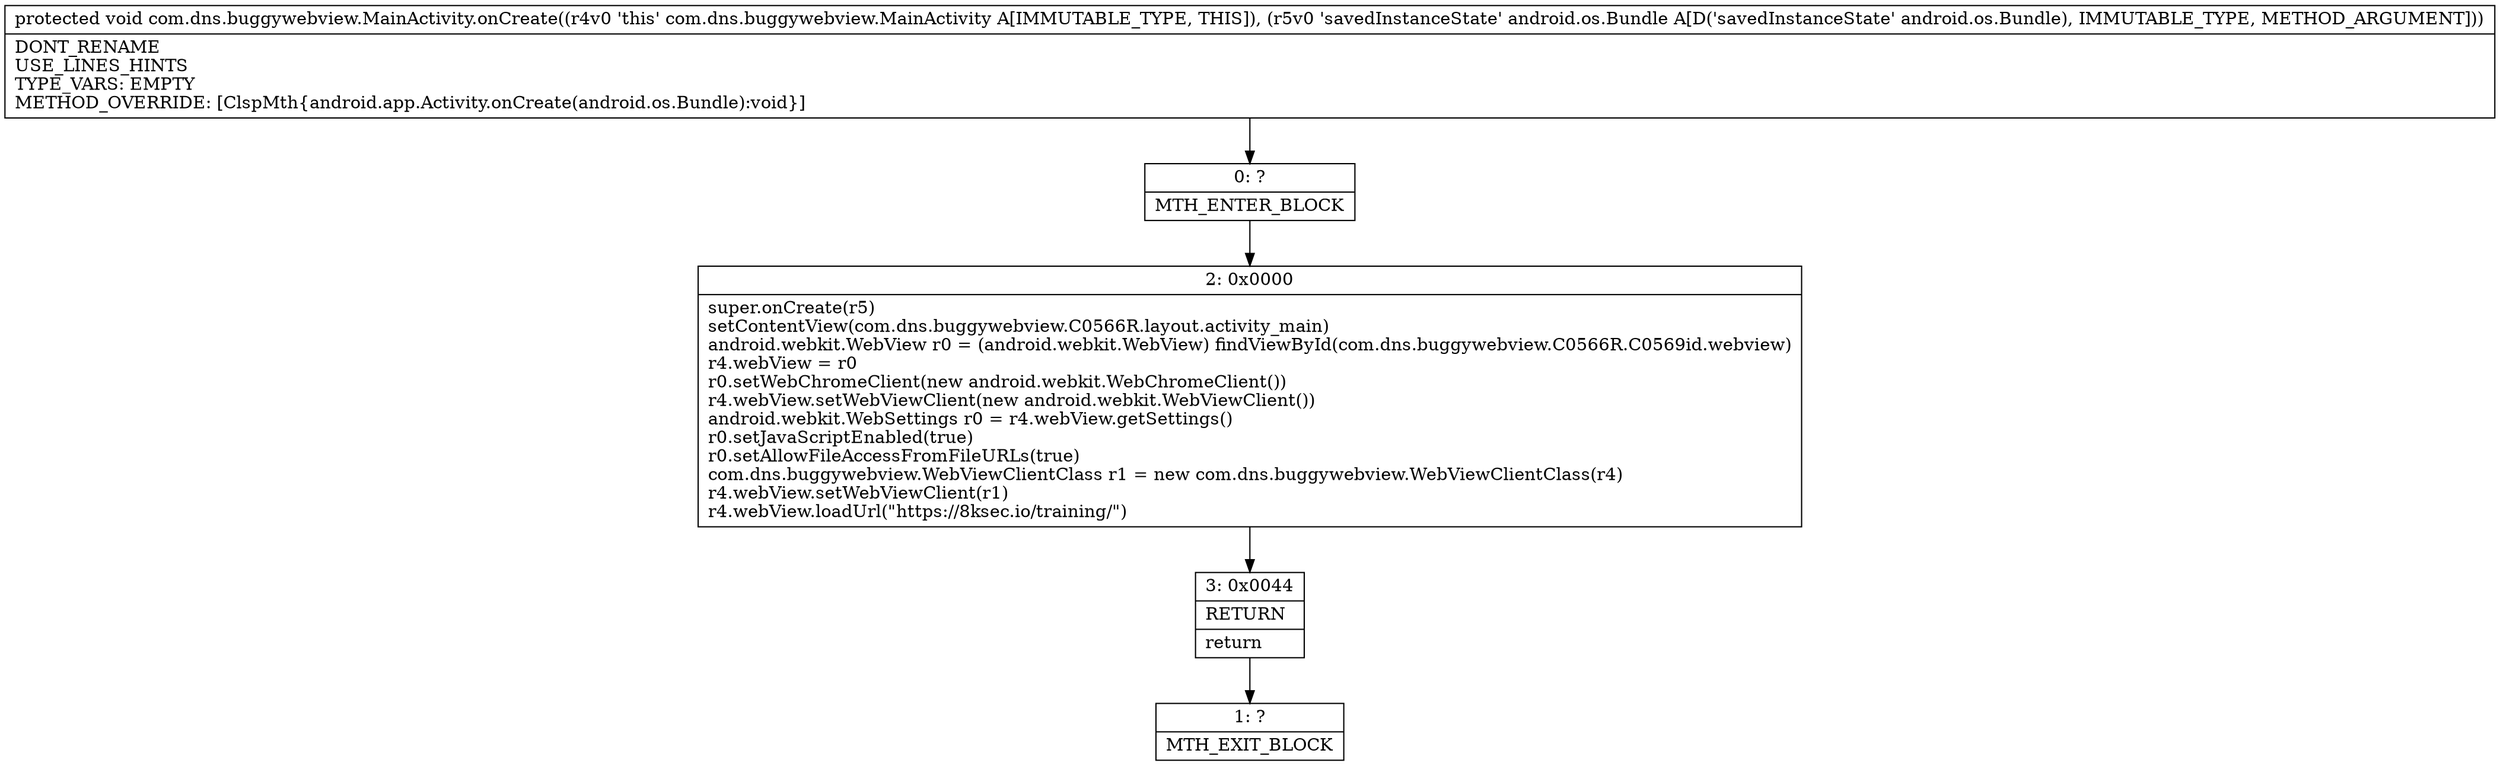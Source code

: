 digraph "CFG forcom.dns.buggywebview.MainActivity.onCreate(Landroid\/os\/Bundle;)V" {
Node_0 [shape=record,label="{0\:\ ?|MTH_ENTER_BLOCK\l}"];
Node_2 [shape=record,label="{2\:\ 0x0000|super.onCreate(r5)\lsetContentView(com.dns.buggywebview.C0566R.layout.activity_main)\landroid.webkit.WebView r0 = (android.webkit.WebView) findViewById(com.dns.buggywebview.C0566R.C0569id.webview)\lr4.webView = r0\lr0.setWebChromeClient(new android.webkit.WebChromeClient())\lr4.webView.setWebViewClient(new android.webkit.WebViewClient())\landroid.webkit.WebSettings r0 = r4.webView.getSettings()\lr0.setJavaScriptEnabled(true)\lr0.setAllowFileAccessFromFileURLs(true)\lcom.dns.buggywebview.WebViewClientClass r1 = new com.dns.buggywebview.WebViewClientClass(r4)\lr4.webView.setWebViewClient(r1)\lr4.webView.loadUrl(\"https:\/\/8ksec.io\/training\/\")\l}"];
Node_3 [shape=record,label="{3\:\ 0x0044|RETURN\l|return\l}"];
Node_1 [shape=record,label="{1\:\ ?|MTH_EXIT_BLOCK\l}"];
MethodNode[shape=record,label="{protected void com.dns.buggywebview.MainActivity.onCreate((r4v0 'this' com.dns.buggywebview.MainActivity A[IMMUTABLE_TYPE, THIS]), (r5v0 'savedInstanceState' android.os.Bundle A[D('savedInstanceState' android.os.Bundle), IMMUTABLE_TYPE, METHOD_ARGUMENT]))  | DONT_RENAME\lUSE_LINES_HINTS\lTYPE_VARS: EMPTY\lMETHOD_OVERRIDE: [ClspMth\{android.app.Activity.onCreate(android.os.Bundle):void\}]\l}"];
MethodNode -> Node_0;Node_0 -> Node_2;
Node_2 -> Node_3;
Node_3 -> Node_1;
}

